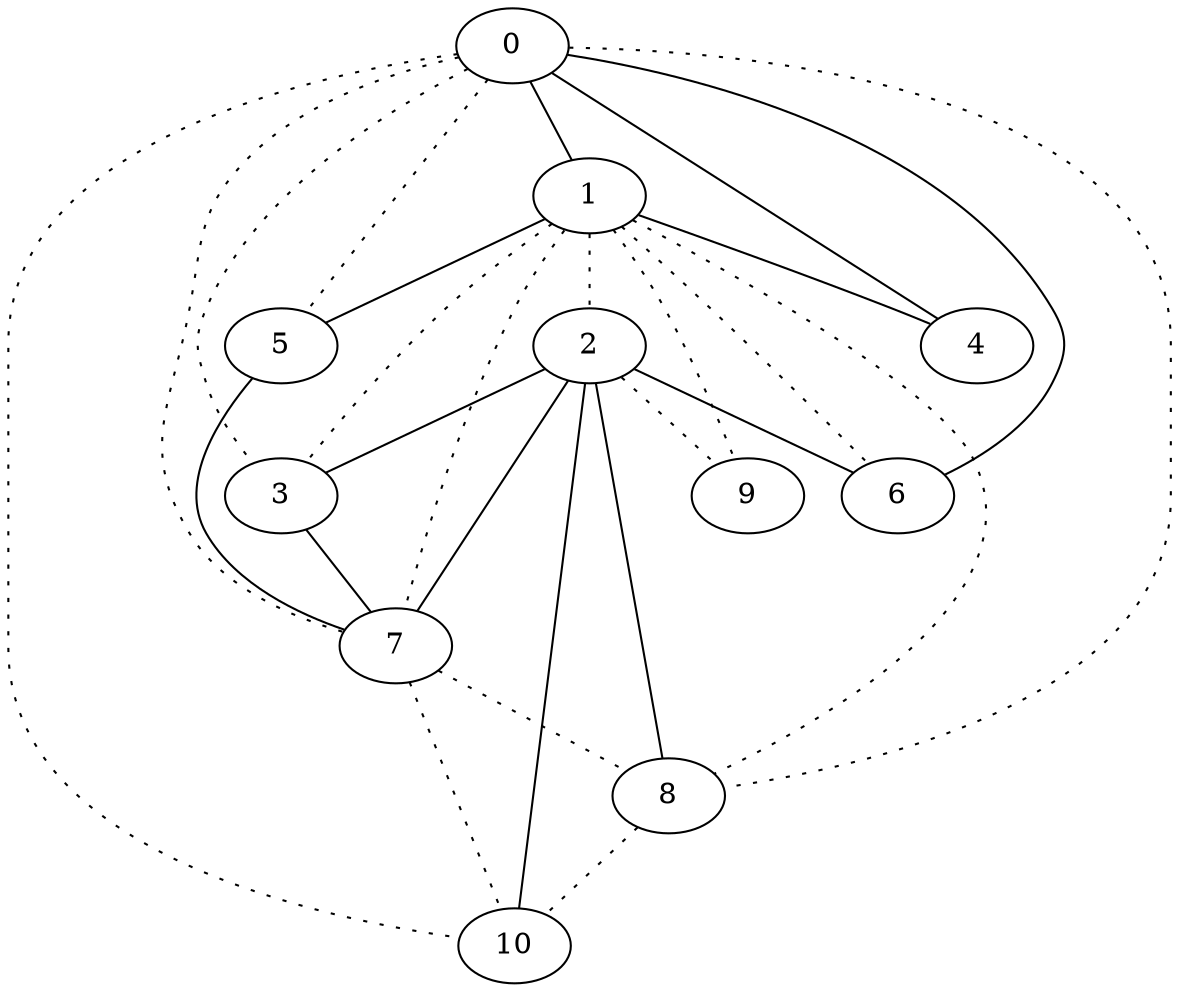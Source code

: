graph {
a0[label=0];
a1[label=1];
a2[label=2];
a3[label=3];
a4[label=4];
a5[label=5];
a6[label=6];
a7[label=7];
a8[label=8];
a9[label=9];
a10[label=10];
a0 -- a1;
a0 -- a3 [style=dotted];
a0 -- a4;
a0 -- a5 [style=dotted];
a0 -- a6;
a0 -- a7 [style=dotted];
a0 -- a8 [style=dotted];
a0 -- a10 [style=dotted];
a1 -- a2 [style=dotted];
a1 -- a3 [style=dotted];
a1 -- a4;
a1 -- a5;
a1 -- a6 [style=dotted];
a1 -- a7 [style=dotted];
a1 -- a8 [style=dotted];
a1 -- a9 [style=dotted];
a2 -- a3;
a2 -- a6;
a2 -- a7;
a2 -- a8;
a2 -- a9 [style=dotted];
a2 -- a10;
a3 -- a7;
a5 -- a7;
a7 -- a8 [style=dotted];
a7 -- a10 [style=dotted];
a8 -- a10 [style=dotted];
}
